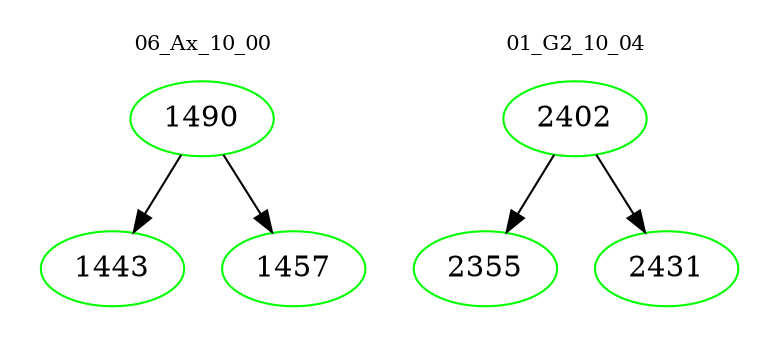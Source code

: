 digraph{
subgraph cluster_0 {
color = white
label = "06_Ax_10_00";
fontsize=10;
T0_1490 [label="1490", color="green"]
T0_1490 -> T0_1443 [color="black"]
T0_1443 [label="1443", color="green"]
T0_1490 -> T0_1457 [color="black"]
T0_1457 [label="1457", color="green"]
}
subgraph cluster_1 {
color = white
label = "01_G2_10_04";
fontsize=10;
T1_2402 [label="2402", color="green"]
T1_2402 -> T1_2355 [color="black"]
T1_2355 [label="2355", color="green"]
T1_2402 -> T1_2431 [color="black"]
T1_2431 [label="2431", color="green"]
}
}
